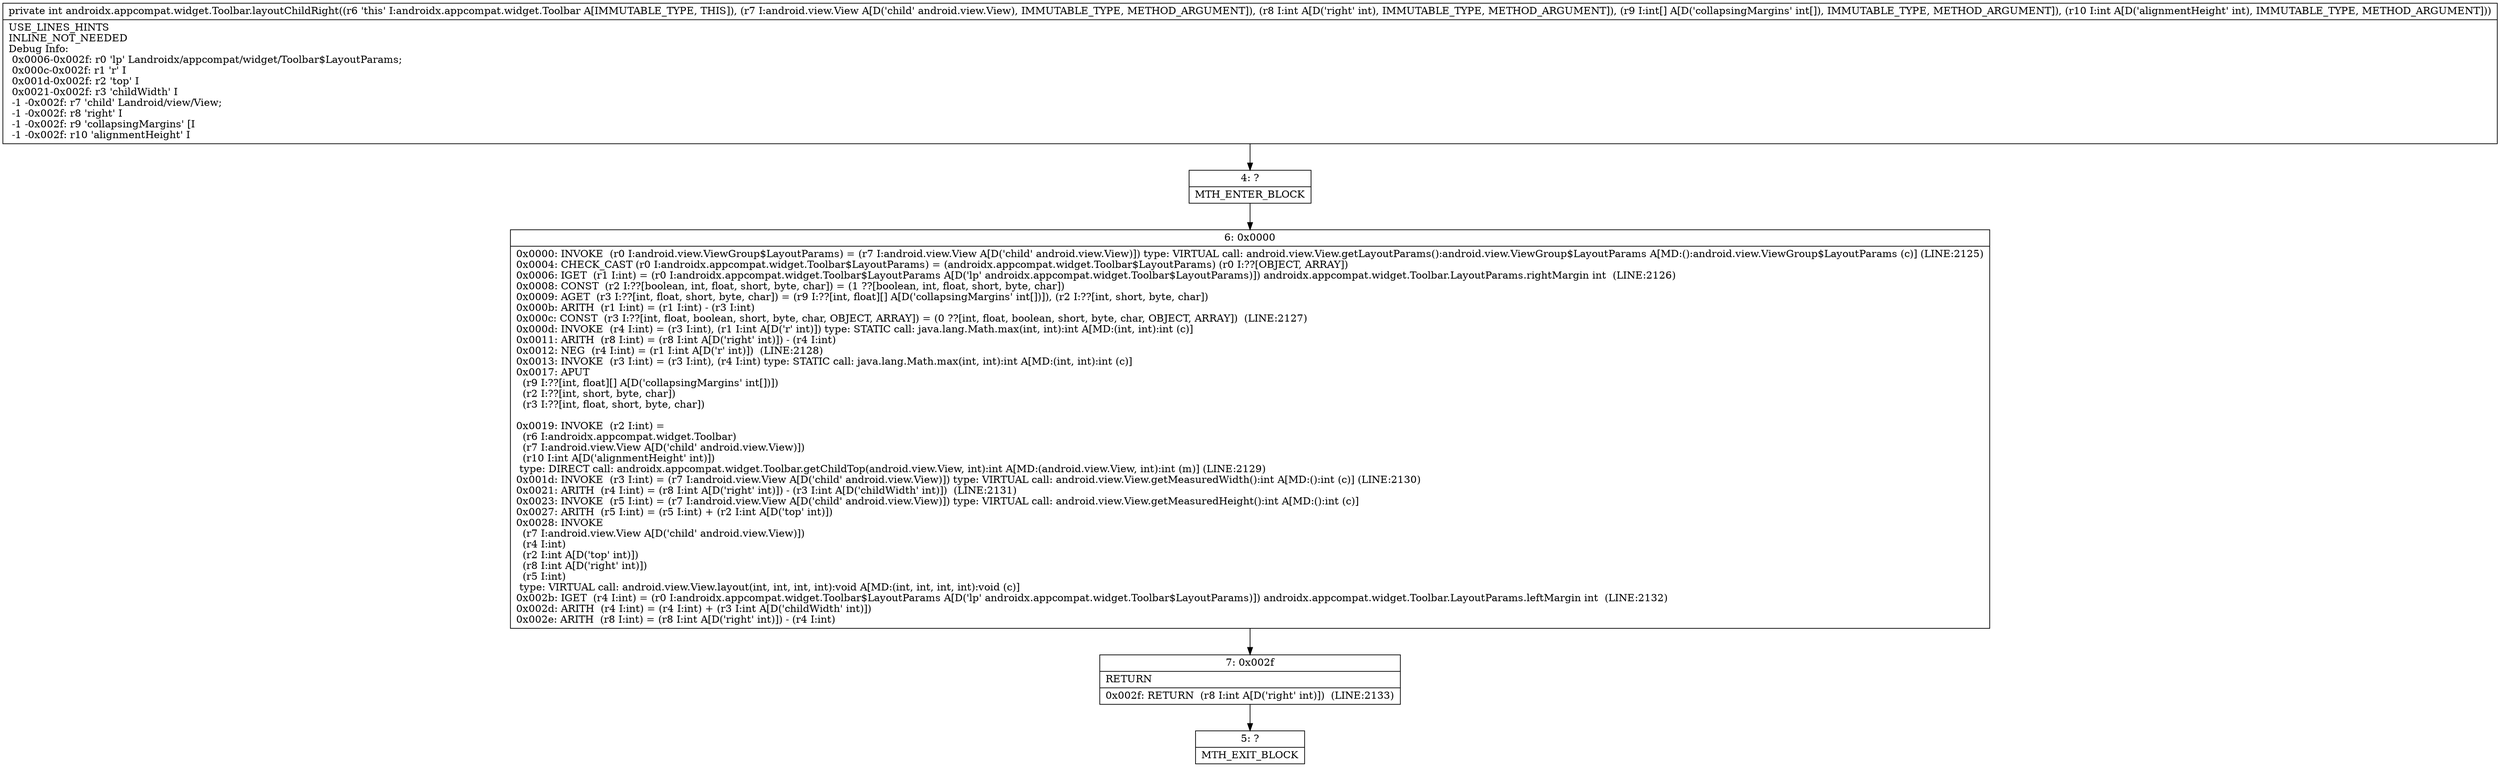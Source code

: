 digraph "CFG forandroidx.appcompat.widget.Toolbar.layoutChildRight(Landroid\/view\/View;I[II)I" {
Node_4 [shape=record,label="{4\:\ ?|MTH_ENTER_BLOCK\l}"];
Node_6 [shape=record,label="{6\:\ 0x0000|0x0000: INVOKE  (r0 I:android.view.ViewGroup$LayoutParams) = (r7 I:android.view.View A[D('child' android.view.View)]) type: VIRTUAL call: android.view.View.getLayoutParams():android.view.ViewGroup$LayoutParams A[MD:():android.view.ViewGroup$LayoutParams (c)] (LINE:2125)\l0x0004: CHECK_CAST (r0 I:androidx.appcompat.widget.Toolbar$LayoutParams) = (androidx.appcompat.widget.Toolbar$LayoutParams) (r0 I:??[OBJECT, ARRAY]) \l0x0006: IGET  (r1 I:int) = (r0 I:androidx.appcompat.widget.Toolbar$LayoutParams A[D('lp' androidx.appcompat.widget.Toolbar$LayoutParams)]) androidx.appcompat.widget.Toolbar.LayoutParams.rightMargin int  (LINE:2126)\l0x0008: CONST  (r2 I:??[boolean, int, float, short, byte, char]) = (1 ??[boolean, int, float, short, byte, char]) \l0x0009: AGET  (r3 I:??[int, float, short, byte, char]) = (r9 I:??[int, float][] A[D('collapsingMargins' int[])]), (r2 I:??[int, short, byte, char]) \l0x000b: ARITH  (r1 I:int) = (r1 I:int) \- (r3 I:int) \l0x000c: CONST  (r3 I:??[int, float, boolean, short, byte, char, OBJECT, ARRAY]) = (0 ??[int, float, boolean, short, byte, char, OBJECT, ARRAY])  (LINE:2127)\l0x000d: INVOKE  (r4 I:int) = (r3 I:int), (r1 I:int A[D('r' int)]) type: STATIC call: java.lang.Math.max(int, int):int A[MD:(int, int):int (c)]\l0x0011: ARITH  (r8 I:int) = (r8 I:int A[D('right' int)]) \- (r4 I:int) \l0x0012: NEG  (r4 I:int) = (r1 I:int A[D('r' int)])  (LINE:2128)\l0x0013: INVOKE  (r3 I:int) = (r3 I:int), (r4 I:int) type: STATIC call: java.lang.Math.max(int, int):int A[MD:(int, int):int (c)]\l0x0017: APUT  \l  (r9 I:??[int, float][] A[D('collapsingMargins' int[])])\l  (r2 I:??[int, short, byte, char])\l  (r3 I:??[int, float, short, byte, char])\l \l0x0019: INVOKE  (r2 I:int) = \l  (r6 I:androidx.appcompat.widget.Toolbar)\l  (r7 I:android.view.View A[D('child' android.view.View)])\l  (r10 I:int A[D('alignmentHeight' int)])\l type: DIRECT call: androidx.appcompat.widget.Toolbar.getChildTop(android.view.View, int):int A[MD:(android.view.View, int):int (m)] (LINE:2129)\l0x001d: INVOKE  (r3 I:int) = (r7 I:android.view.View A[D('child' android.view.View)]) type: VIRTUAL call: android.view.View.getMeasuredWidth():int A[MD:():int (c)] (LINE:2130)\l0x0021: ARITH  (r4 I:int) = (r8 I:int A[D('right' int)]) \- (r3 I:int A[D('childWidth' int)])  (LINE:2131)\l0x0023: INVOKE  (r5 I:int) = (r7 I:android.view.View A[D('child' android.view.View)]) type: VIRTUAL call: android.view.View.getMeasuredHeight():int A[MD:():int (c)]\l0x0027: ARITH  (r5 I:int) = (r5 I:int) + (r2 I:int A[D('top' int)]) \l0x0028: INVOKE  \l  (r7 I:android.view.View A[D('child' android.view.View)])\l  (r4 I:int)\l  (r2 I:int A[D('top' int)])\l  (r8 I:int A[D('right' int)])\l  (r5 I:int)\l type: VIRTUAL call: android.view.View.layout(int, int, int, int):void A[MD:(int, int, int, int):void (c)]\l0x002b: IGET  (r4 I:int) = (r0 I:androidx.appcompat.widget.Toolbar$LayoutParams A[D('lp' androidx.appcompat.widget.Toolbar$LayoutParams)]) androidx.appcompat.widget.Toolbar.LayoutParams.leftMargin int  (LINE:2132)\l0x002d: ARITH  (r4 I:int) = (r4 I:int) + (r3 I:int A[D('childWidth' int)]) \l0x002e: ARITH  (r8 I:int) = (r8 I:int A[D('right' int)]) \- (r4 I:int) \l}"];
Node_7 [shape=record,label="{7\:\ 0x002f|RETURN\l|0x002f: RETURN  (r8 I:int A[D('right' int)])  (LINE:2133)\l}"];
Node_5 [shape=record,label="{5\:\ ?|MTH_EXIT_BLOCK\l}"];
MethodNode[shape=record,label="{private int androidx.appcompat.widget.Toolbar.layoutChildRight((r6 'this' I:androidx.appcompat.widget.Toolbar A[IMMUTABLE_TYPE, THIS]), (r7 I:android.view.View A[D('child' android.view.View), IMMUTABLE_TYPE, METHOD_ARGUMENT]), (r8 I:int A[D('right' int), IMMUTABLE_TYPE, METHOD_ARGUMENT]), (r9 I:int[] A[D('collapsingMargins' int[]), IMMUTABLE_TYPE, METHOD_ARGUMENT]), (r10 I:int A[D('alignmentHeight' int), IMMUTABLE_TYPE, METHOD_ARGUMENT]))  | USE_LINES_HINTS\lINLINE_NOT_NEEDED\lDebug Info:\l  0x0006\-0x002f: r0 'lp' Landroidx\/appcompat\/widget\/Toolbar$LayoutParams;\l  0x000c\-0x002f: r1 'r' I\l  0x001d\-0x002f: r2 'top' I\l  0x0021\-0x002f: r3 'childWidth' I\l  \-1 \-0x002f: r7 'child' Landroid\/view\/View;\l  \-1 \-0x002f: r8 'right' I\l  \-1 \-0x002f: r9 'collapsingMargins' [I\l  \-1 \-0x002f: r10 'alignmentHeight' I\l}"];
MethodNode -> Node_4;Node_4 -> Node_6;
Node_6 -> Node_7;
Node_7 -> Node_5;
}

